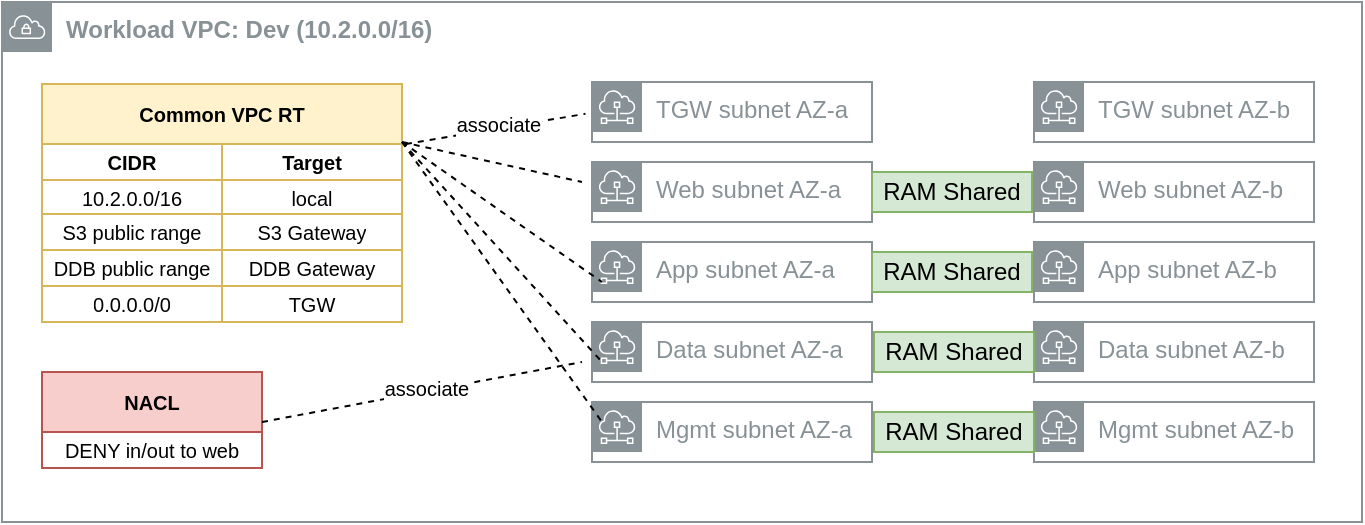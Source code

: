 <mxfile version="13.3.5" type="device"><diagram id="TK6w0RNlwNiGX7UF34bO" name="Page-1"><mxGraphModel dx="1106" dy="2103" grid="1" gridSize="10" guides="1" tooltips="1" connect="1" arrows="1" fold="1" page="1" pageScale="1" pageWidth="850" pageHeight="1100" math="0" shadow="0"><root><mxCell id="0"/><mxCell id="1" parent="0"/><mxCell id="n--Wq_EnB1C4vueyRFef-159" value="TGW subnet AZ-a" style="outlineConnect=0;gradientColor=none;html=1;whiteSpace=wrap;fontSize=12;fontStyle=0;shape=mxgraph.aws4.group;grIcon=mxgraph.aws4.group_subnet;strokeColor=#879196;fillColor=none;verticalAlign=top;align=left;spacingLeft=30;fontColor=#879196;dashed=0;" parent="1" vertex="1"><mxGeometry x="325" y="-40" width="140" height="30" as="geometry"/></mxCell><mxCell id="n--Wq_EnB1C4vueyRFef-160" value="Web subnet AZ-a" style="outlineConnect=0;gradientColor=none;html=1;whiteSpace=wrap;fontSize=12;fontStyle=0;shape=mxgraph.aws4.group;grIcon=mxgraph.aws4.group_subnet;strokeColor=#879196;fillColor=none;verticalAlign=top;align=left;spacingLeft=30;fontColor=#879196;dashed=0;" parent="1" vertex="1"><mxGeometry x="325" width="140" height="30" as="geometry"/></mxCell><mxCell id="n--Wq_EnB1C4vueyRFef-161" value="App subnet AZ-a" style="outlineConnect=0;gradientColor=none;html=1;whiteSpace=wrap;fontSize=12;fontStyle=0;shape=mxgraph.aws4.group;grIcon=mxgraph.aws4.group_subnet;strokeColor=#879196;fillColor=none;verticalAlign=top;align=left;spacingLeft=30;fontColor=#879196;dashed=0;" parent="1" vertex="1"><mxGeometry x="325" y="40" width="140" height="30" as="geometry"/></mxCell><mxCell id="n--Wq_EnB1C4vueyRFef-163" value="Data subnet AZ-a" style="outlineConnect=0;gradientColor=none;html=1;whiteSpace=wrap;fontSize=12;fontStyle=0;shape=mxgraph.aws4.group;grIcon=mxgraph.aws4.group_subnet;strokeColor=#879196;fillColor=none;verticalAlign=top;align=left;spacingLeft=30;fontColor=#879196;dashed=0;" parent="1" vertex="1"><mxGeometry x="325" y="80" width="140" height="30" as="geometry"/></mxCell><mxCell id="n--Wq_EnB1C4vueyRFef-164" value="Mgmt subnet AZ-a" style="outlineConnect=0;gradientColor=none;html=1;whiteSpace=wrap;fontSize=12;fontStyle=0;shape=mxgraph.aws4.group;grIcon=mxgraph.aws4.group_subnet;strokeColor=#879196;fillColor=none;verticalAlign=top;align=left;spacingLeft=30;fontColor=#879196;dashed=0;" parent="1" vertex="1"><mxGeometry x="325" y="120" width="140" height="30" as="geometry"/></mxCell><mxCell id="n--Wq_EnB1C4vueyRFef-166" value="TGW subnet AZ-b" style="outlineConnect=0;gradientColor=none;html=1;whiteSpace=wrap;fontSize=12;fontStyle=0;shape=mxgraph.aws4.group;grIcon=mxgraph.aws4.group_subnet;strokeColor=#879196;fillColor=none;verticalAlign=top;align=left;spacingLeft=30;fontColor=#879196;dashed=0;" parent="1" vertex="1"><mxGeometry x="546" y="-40" width="140" height="30" as="geometry"/></mxCell><mxCell id="n--Wq_EnB1C4vueyRFef-167" value="Web subnet AZ-b" style="outlineConnect=0;gradientColor=none;html=1;whiteSpace=wrap;fontSize=12;fontStyle=0;shape=mxgraph.aws4.group;grIcon=mxgraph.aws4.group_subnet;strokeColor=#879196;fillColor=none;verticalAlign=top;align=left;spacingLeft=30;fontColor=#879196;dashed=0;" parent="1" vertex="1"><mxGeometry x="546" width="140" height="30" as="geometry"/></mxCell><mxCell id="n--Wq_EnB1C4vueyRFef-168" value="App subnet AZ-b" style="outlineConnect=0;gradientColor=none;html=1;whiteSpace=wrap;fontSize=12;fontStyle=0;shape=mxgraph.aws4.group;grIcon=mxgraph.aws4.group_subnet;strokeColor=#879196;fillColor=none;verticalAlign=top;align=left;spacingLeft=30;fontColor=#879196;dashed=0;" parent="1" vertex="1"><mxGeometry x="546" y="40" width="140" height="30" as="geometry"/></mxCell><mxCell id="n--Wq_EnB1C4vueyRFef-169" value="Data subnet AZ-b&lt;br&gt;" style="outlineConnect=0;gradientColor=none;html=1;whiteSpace=wrap;fontSize=12;fontStyle=0;shape=mxgraph.aws4.group;grIcon=mxgraph.aws4.group_subnet;strokeColor=#879196;fillColor=none;verticalAlign=top;align=left;spacingLeft=30;fontColor=#879196;dashed=0;" parent="1" vertex="1"><mxGeometry x="546" y="80" width="140" height="30" as="geometry"/></mxCell><mxCell id="n--Wq_EnB1C4vueyRFef-170" value="Mgmt subnet AZ-b" style="outlineConnect=0;gradientColor=none;html=1;whiteSpace=wrap;fontSize=12;fontStyle=0;shape=mxgraph.aws4.group;grIcon=mxgraph.aws4.group_subnet;strokeColor=#879196;fillColor=none;verticalAlign=top;align=left;spacingLeft=30;fontColor=#879196;dashed=0;" parent="1" vertex="1"><mxGeometry x="546" y="120" width="140" height="30" as="geometry"/></mxCell><mxCell id="n--Wq_EnB1C4vueyRFef-171" value="&lt;b&gt;Workload VPC: Dev (10.2.0.0/16)&lt;/b&gt;" style="outlineConnect=0;gradientColor=none;html=1;whiteSpace=wrap;fontSize=12;fontStyle=0;shape=mxgraph.aws4.group;grIcon=mxgraph.aws4.group_vpc;strokeColor=#879196;fillColor=none;verticalAlign=top;align=left;spacingLeft=30;fontColor=#879196;dashed=0;" parent="1" vertex="1"><mxGeometry x="30" y="-80" width="680" height="260" as="geometry"/></mxCell><mxCell id="n--Wq_EnB1C4vueyRFef-175" value="RAM Shared" style="text;html=1;strokeColor=#82b366;fillColor=#d5e8d4;align=center;verticalAlign=middle;whiteSpace=wrap;overflow=hidden;" parent="1" vertex="1"><mxGeometry x="465" y="5" width="80" height="20" as="geometry"/></mxCell><mxCell id="n--Wq_EnB1C4vueyRFef-178" value="RAM Shared" style="text;html=1;strokeColor=#82b366;fillColor=#d5e8d4;align=center;verticalAlign=middle;whiteSpace=wrap;overflow=hidden;" parent="1" vertex="1"><mxGeometry x="465" y="45" width="80" height="20" as="geometry"/></mxCell><mxCell id="n--Wq_EnB1C4vueyRFef-179" value="RAM Shared" style="text;html=1;strokeColor=#82b366;fillColor=#d5e8d4;align=center;verticalAlign=middle;whiteSpace=wrap;overflow=hidden;" parent="1" vertex="1"><mxGeometry x="466" y="85" width="80" height="20" as="geometry"/></mxCell><mxCell id="n--Wq_EnB1C4vueyRFef-180" value="RAM Shared" style="text;html=1;strokeColor=#82b366;fillColor=#d5e8d4;align=center;verticalAlign=middle;whiteSpace=wrap;overflow=hidden;" parent="1" vertex="1"><mxGeometry x="466" y="125" width="80" height="20" as="geometry"/></mxCell><mxCell id="n--Wq_EnB1C4vueyRFef-30" value="Common VPC RT" style="shape=table;html=1;whiteSpace=wrap;startSize=30;container=1;collapsible=0;childLayout=tableLayout;fontStyle=1;align=center;fillColor=#fff2cc;strokeColor=#d6b656;fontSize=10;" parent="1" vertex="1"><mxGeometry x="50" y="-39" width="180" height="119" as="geometry"/></mxCell><mxCell id="n--Wq_EnB1C4vueyRFef-31" value="" style="shape=partialRectangle;html=1;whiteSpace=wrap;collapsible=0;dropTarget=0;pointerEvents=0;fillColor=none;top=0;left=0;bottom=0;right=0;points=[[0,0.5],[1,0.5]];portConstraint=eastwest;fontSize=10;" parent="n--Wq_EnB1C4vueyRFef-30" vertex="1"><mxGeometry y="30" width="180" height="18" as="geometry"/></mxCell><mxCell id="n--Wq_EnB1C4vueyRFef-32" value="&lt;b style=&quot;font-size: 10px;&quot;&gt;CIDR&lt;/b&gt;" style="shape=partialRectangle;html=1;whiteSpace=wrap;connectable=0;fillColor=none;top=0;left=0;bottom=0;right=0;overflow=hidden;fontSize=10;" parent="n--Wq_EnB1C4vueyRFef-31" vertex="1"><mxGeometry width="90" height="18" as="geometry"/></mxCell><mxCell id="n--Wq_EnB1C4vueyRFef-33" value="&lt;b style=&quot;font-size: 10px;&quot;&gt;Target&lt;/b&gt;" style="shape=partialRectangle;html=1;whiteSpace=wrap;connectable=0;fillColor=none;top=0;left=0;bottom=0;right=0;overflow=hidden;fontSize=10;" parent="n--Wq_EnB1C4vueyRFef-31" vertex="1"><mxGeometry x="90" width="90" height="18" as="geometry"/></mxCell><mxCell id="n--Wq_EnB1C4vueyRFef-86" style="shape=partialRectangle;html=1;whiteSpace=wrap;collapsible=0;dropTarget=0;pointerEvents=0;fillColor=none;top=0;left=0;bottom=0;right=0;points=[[0,0.5],[1,0.5]];portConstraint=eastwest;fontSize=10;" parent="n--Wq_EnB1C4vueyRFef-30" vertex="1"><mxGeometry y="48" width="180" height="17" as="geometry"/></mxCell><mxCell id="n--Wq_EnB1C4vueyRFef-87" value="10.2.0.0/16" style="shape=partialRectangle;html=1;whiteSpace=wrap;connectable=0;fillColor=none;top=0;left=0;bottom=0;right=0;overflow=hidden;fontSize=10;" parent="n--Wq_EnB1C4vueyRFef-86" vertex="1"><mxGeometry width="90" height="17" as="geometry"/></mxCell><mxCell id="n--Wq_EnB1C4vueyRFef-88" value="local" style="shape=partialRectangle;html=1;whiteSpace=wrap;connectable=0;fillColor=none;top=0;left=0;bottom=0;right=0;overflow=hidden;fontSize=10;" parent="n--Wq_EnB1C4vueyRFef-86" vertex="1"><mxGeometry x="90" width="90" height="17" as="geometry"/></mxCell><mxCell id="n--Wq_EnB1C4vueyRFef-35" value="" style="shape=partialRectangle;html=1;whiteSpace=wrap;collapsible=0;dropTarget=0;pointerEvents=0;fillColor=none;top=0;left=0;bottom=0;right=0;points=[[0,0.5],[1,0.5]];portConstraint=eastwest;fontSize=10;" parent="n--Wq_EnB1C4vueyRFef-30" vertex="1"><mxGeometry y="65" width="180" height="18" as="geometry"/></mxCell><mxCell id="n--Wq_EnB1C4vueyRFef-36" value="S3 public range" style="shape=partialRectangle;html=1;whiteSpace=wrap;connectable=0;fillColor=none;top=0;left=0;bottom=0;right=0;overflow=hidden;fontSize=10;" parent="n--Wq_EnB1C4vueyRFef-35" vertex="1"><mxGeometry width="90" height="18" as="geometry"/></mxCell><mxCell id="n--Wq_EnB1C4vueyRFef-37" value="S3 Gateway" style="shape=partialRectangle;html=1;whiteSpace=wrap;connectable=0;fillColor=none;top=0;left=0;bottom=0;right=0;overflow=hidden;fontSize=10;" parent="n--Wq_EnB1C4vueyRFef-35" vertex="1"><mxGeometry x="90" width="90" height="18" as="geometry"/></mxCell><mxCell id="n--Wq_EnB1C4vueyRFef-39" value="" style="shape=partialRectangle;html=1;whiteSpace=wrap;collapsible=0;dropTarget=0;pointerEvents=0;fillColor=none;top=0;left=0;bottom=0;right=0;points=[[0,0.5],[1,0.5]];portConstraint=eastwest;fontSize=10;" parent="n--Wq_EnB1C4vueyRFef-30" vertex="1"><mxGeometry y="83" width="180" height="18" as="geometry"/></mxCell><mxCell id="n--Wq_EnB1C4vueyRFef-40" value="DDB public range" style="shape=partialRectangle;html=1;whiteSpace=wrap;connectable=0;fillColor=none;top=0;left=0;bottom=0;right=0;overflow=hidden;fontSize=10;" parent="n--Wq_EnB1C4vueyRFef-39" vertex="1"><mxGeometry width="90" height="18" as="geometry"/></mxCell><mxCell id="n--Wq_EnB1C4vueyRFef-41" value="DDB Gateway" style="shape=partialRectangle;html=1;whiteSpace=wrap;connectable=0;fillColor=none;top=0;left=0;bottom=0;right=0;overflow=hidden;fontSize=10;" parent="n--Wq_EnB1C4vueyRFef-39" vertex="1"><mxGeometry x="90" width="90" height="18" as="geometry"/></mxCell><mxCell id="n--Wq_EnB1C4vueyRFef-43" style="shape=partialRectangle;html=1;whiteSpace=wrap;collapsible=0;dropTarget=0;pointerEvents=0;fillColor=none;top=0;left=0;bottom=0;right=0;points=[[0,0.5],[1,0.5]];portConstraint=eastwest;fontSize=10;" parent="n--Wq_EnB1C4vueyRFef-30" vertex="1"><mxGeometry y="101" width="180" height="18" as="geometry"/></mxCell><mxCell id="n--Wq_EnB1C4vueyRFef-44" value="&lt;span style=&quot;font-size: 10px;&quot;&gt;0.0.0.0/0&lt;/span&gt;" style="shape=partialRectangle;html=1;whiteSpace=wrap;connectable=0;fillColor=none;top=0;left=0;bottom=0;right=0;overflow=hidden;fontSize=10;" parent="n--Wq_EnB1C4vueyRFef-43" vertex="1"><mxGeometry width="90" height="18" as="geometry"/></mxCell><mxCell id="n--Wq_EnB1C4vueyRFef-45" value="&lt;span style=&quot;font-size: 10px;&quot;&gt;TGW&lt;/span&gt;" style="shape=partialRectangle;html=1;whiteSpace=wrap;connectable=0;fillColor=none;top=0;left=0;bottom=0;right=0;overflow=hidden;fontSize=10;" parent="n--Wq_EnB1C4vueyRFef-43" vertex="1"><mxGeometry x="90" width="90" height="18" as="geometry"/></mxCell><mxCell id="5h-WRH53z7Nm0rB4EMHF-2" value="NACL" style="shape=table;html=1;whiteSpace=wrap;startSize=30;container=1;collapsible=0;childLayout=tableLayout;fontStyle=1;align=center;fillColor=#f8cecc;strokeColor=#b85450;fontSize=10;" vertex="1" parent="1"><mxGeometry x="50" y="105" width="110" height="48" as="geometry"/></mxCell><mxCell id="5h-WRH53z7Nm0rB4EMHF-3" value="" style="shape=partialRectangle;html=1;whiteSpace=wrap;collapsible=0;dropTarget=0;pointerEvents=0;fillColor=none;top=0;left=0;bottom=0;right=0;points=[[0,0.5],[1,0.5]];portConstraint=eastwest;fontSize=10;" vertex="1" parent="5h-WRH53z7Nm0rB4EMHF-2"><mxGeometry y="30" width="110" height="18" as="geometry"/></mxCell><mxCell id="5h-WRH53z7Nm0rB4EMHF-4" value="&lt;span style=&quot;font-size: 10px&quot;&gt;DENY in/out to web&lt;/span&gt;" style="shape=partialRectangle;html=1;whiteSpace=wrap;connectable=0;fillColor=none;top=0;left=0;bottom=0;right=0;overflow=hidden;fontSize=10;" vertex="1" parent="5h-WRH53z7Nm0rB4EMHF-3"><mxGeometry width="110" height="18" as="geometry"/></mxCell><mxCell id="5h-WRH53z7Nm0rB4EMHF-18" value="" style="endArrow=none;dashed=1;html=1;fontSize=10;exitX=1.011;exitY=0.252;exitDx=0;exitDy=0;exitPerimeter=0;entryX=0.429;entryY=0.215;entryDx=0;entryDy=0;entryPerimeter=0;" edge="1" parent="1" source="n--Wq_EnB1C4vueyRFef-30" target="n--Wq_EnB1C4vueyRFef-171"><mxGeometry width="50" height="50" relative="1" as="geometry"><mxPoint x="270" y="-100" as="sourcePoint"/><mxPoint x="320" y="-150" as="targetPoint"/></mxGeometry></mxCell><mxCell id="5h-WRH53z7Nm0rB4EMHF-25" value="associate" style="edgeLabel;html=1;align=center;verticalAlign=middle;resizable=0;points=[];fontSize=10;" vertex="1" connectable="0" parent="5h-WRH53z7Nm0rB4EMHF-18"><mxGeometry x="0.034" y="2" relative="1" as="geometry"><mxPoint as="offset"/></mxGeometry></mxCell><mxCell id="5h-WRH53z7Nm0rB4EMHF-19" value="" style="endArrow=none;dashed=1;html=1;fontSize=10;" edge="1" parent="1"><mxGeometry width="50" height="50" relative="1" as="geometry"><mxPoint x="230" y="-10" as="sourcePoint"/><mxPoint x="320" y="10" as="targetPoint"/></mxGeometry></mxCell><mxCell id="5h-WRH53z7Nm0rB4EMHF-20" value="" style="endArrow=none;dashed=1;html=1;fontSize=10;" edge="1" parent="1"><mxGeometry width="50" height="50" relative="1" as="geometry"><mxPoint x="230" y="-10" as="sourcePoint"/><mxPoint x="330" y="60" as="targetPoint"/></mxGeometry></mxCell><mxCell id="5h-WRH53z7Nm0rB4EMHF-21" value="" style="endArrow=none;dashed=1;html=1;fontSize=10;" edge="1" parent="1"><mxGeometry width="50" height="50" relative="1" as="geometry"><mxPoint x="230" y="-10" as="sourcePoint"/><mxPoint x="330" y="100" as="targetPoint"/></mxGeometry></mxCell><mxCell id="5h-WRH53z7Nm0rB4EMHF-24" value="" style="endArrow=none;dashed=1;html=1;fontSize=10;" edge="1" parent="1"><mxGeometry width="50" height="50" relative="1" as="geometry"><mxPoint x="230" y="-10" as="sourcePoint"/><mxPoint x="330" y="130" as="targetPoint"/></mxGeometry></mxCell><mxCell id="5h-WRH53z7Nm0rB4EMHF-27" value="" style="endArrow=none;dashed=1;html=1;fontSize=10;" edge="1" parent="1"><mxGeometry width="50" height="50" relative="1" as="geometry"><mxPoint x="160" y="130" as="sourcePoint"/><mxPoint x="320" y="100" as="targetPoint"/></mxGeometry></mxCell><mxCell id="5h-WRH53z7Nm0rB4EMHF-28" value="associate" style="edgeLabel;html=1;align=center;verticalAlign=middle;resizable=0;points=[];fontSize=10;" vertex="1" connectable="0" parent="5h-WRH53z7Nm0rB4EMHF-27"><mxGeometry x="0.034" y="2" relative="1" as="geometry"><mxPoint as="offset"/></mxGeometry></mxCell></root></mxGraphModel></diagram></mxfile>